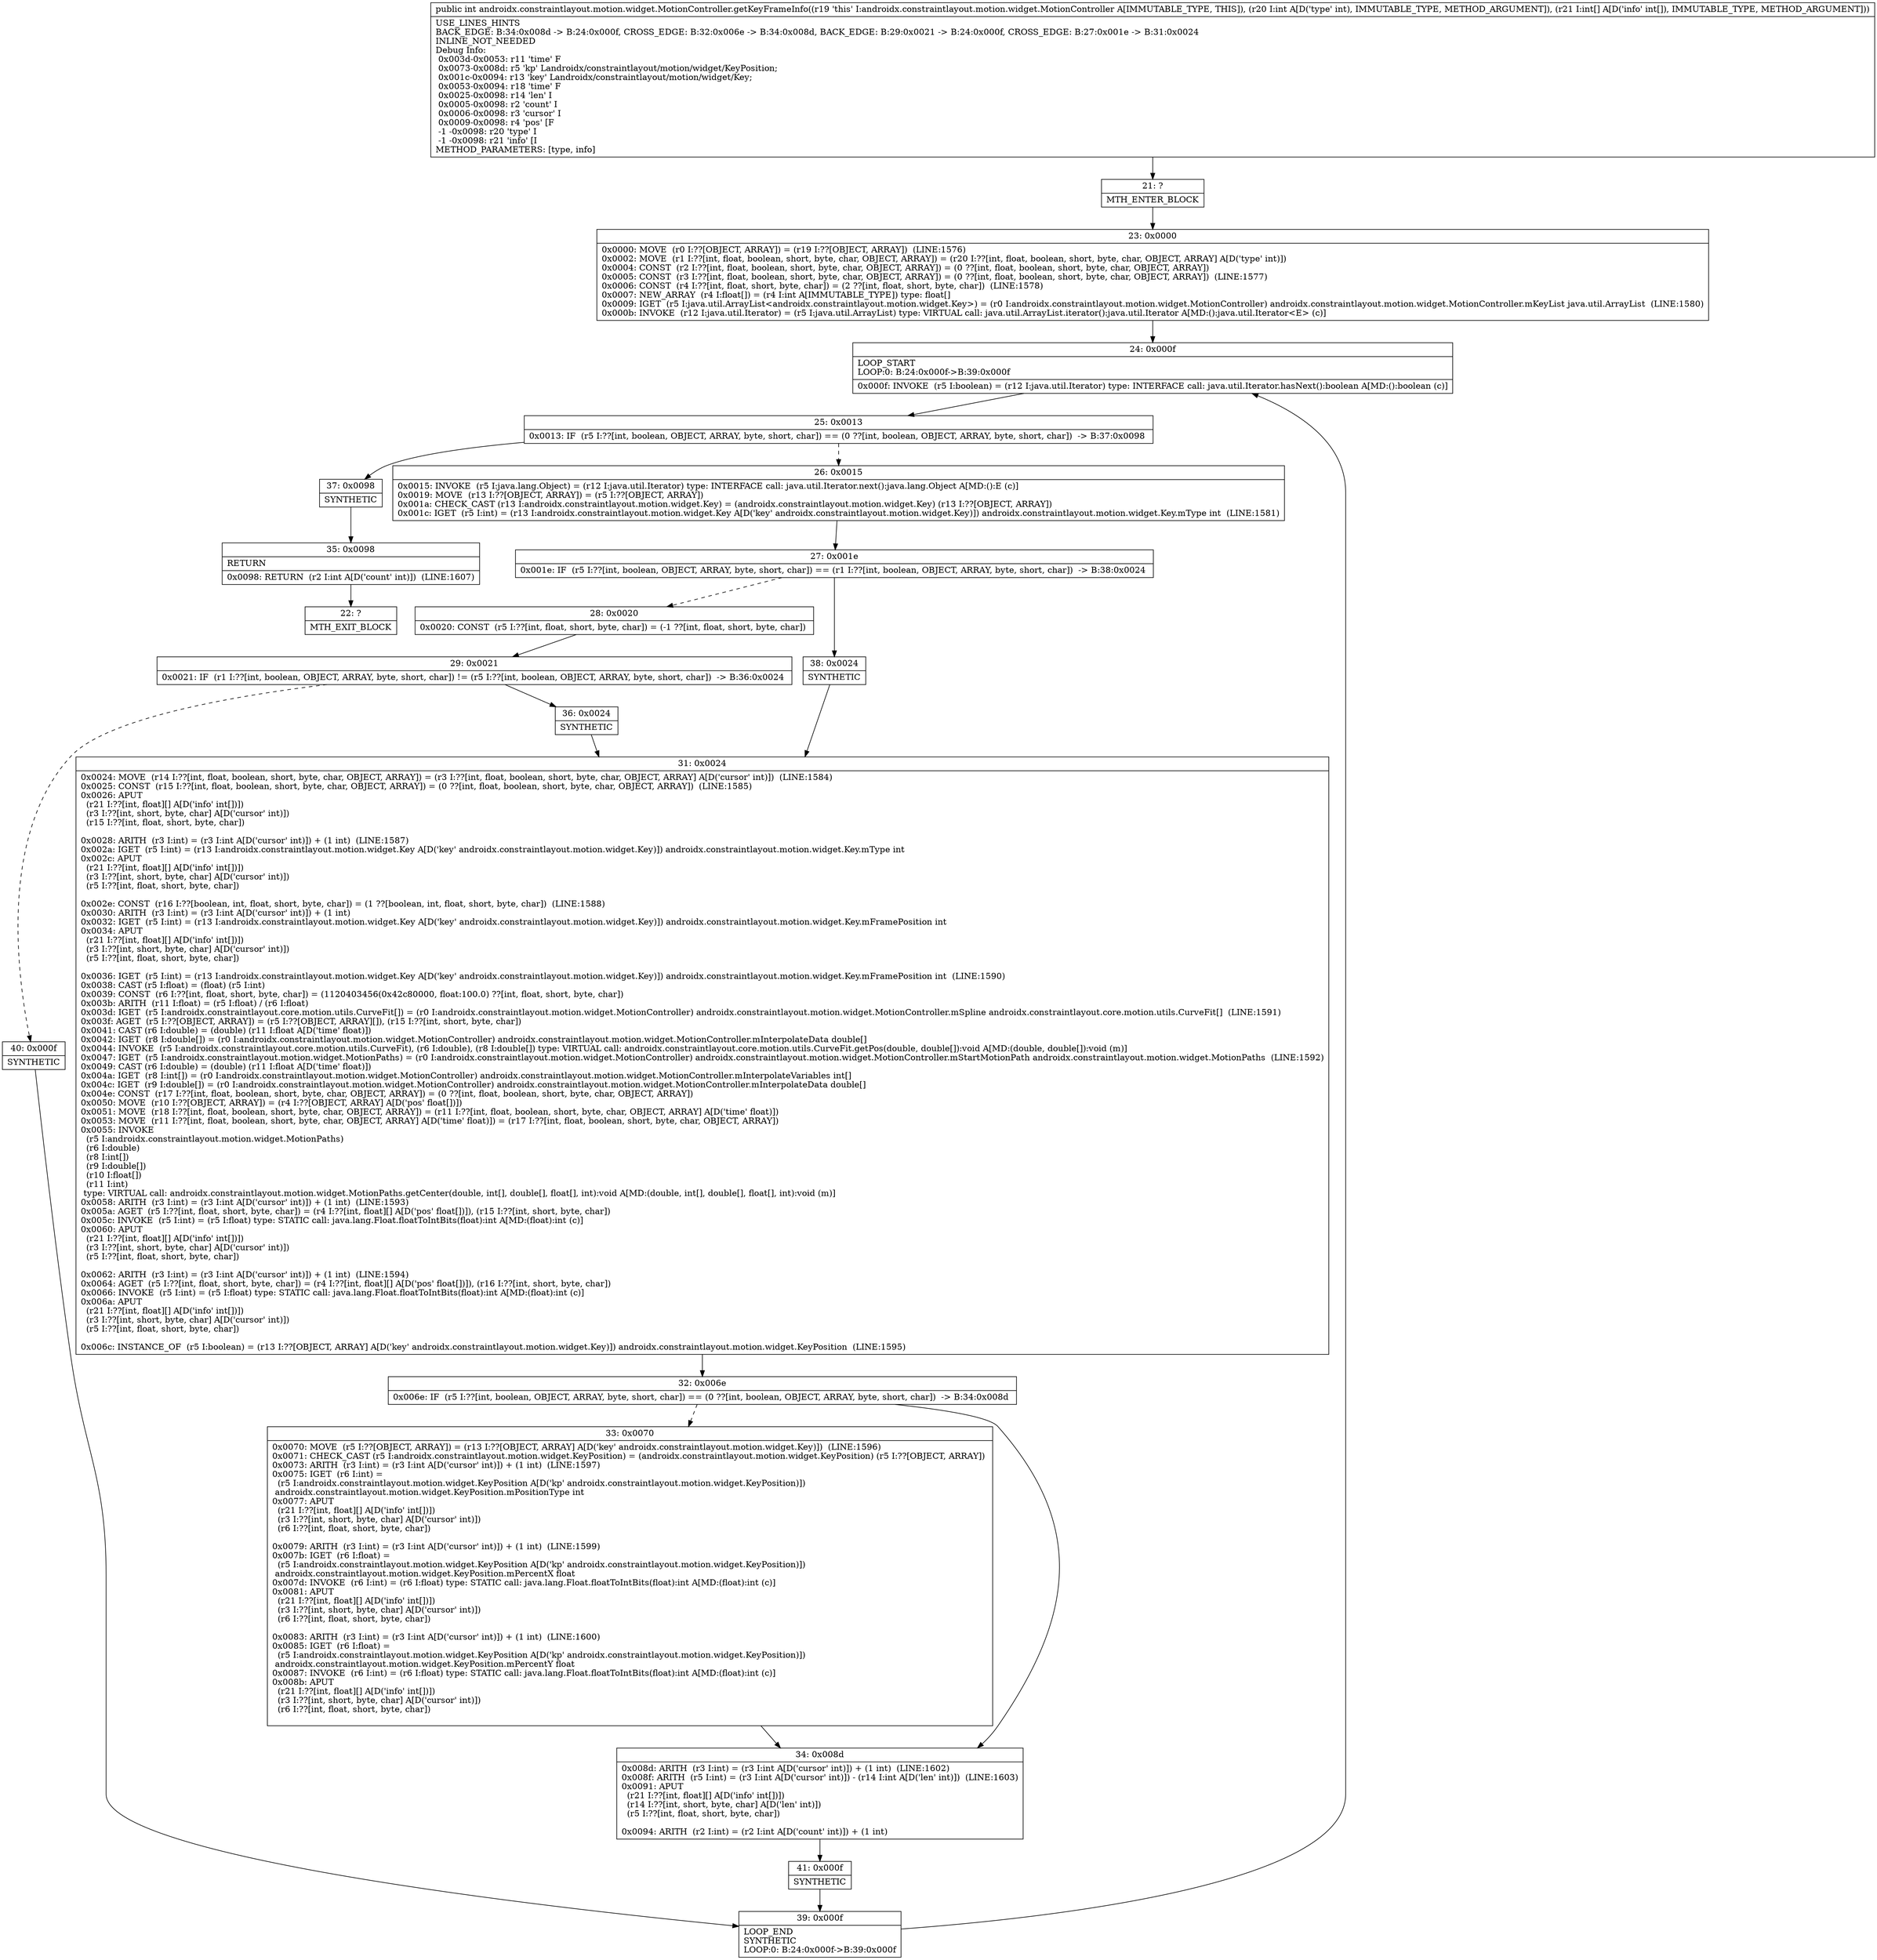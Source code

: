 digraph "CFG forandroidx.constraintlayout.motion.widget.MotionController.getKeyFrameInfo(I[I)I" {
Node_21 [shape=record,label="{21\:\ ?|MTH_ENTER_BLOCK\l}"];
Node_23 [shape=record,label="{23\:\ 0x0000|0x0000: MOVE  (r0 I:??[OBJECT, ARRAY]) = (r19 I:??[OBJECT, ARRAY])  (LINE:1576)\l0x0002: MOVE  (r1 I:??[int, float, boolean, short, byte, char, OBJECT, ARRAY]) = (r20 I:??[int, float, boolean, short, byte, char, OBJECT, ARRAY] A[D('type' int)]) \l0x0004: CONST  (r2 I:??[int, float, boolean, short, byte, char, OBJECT, ARRAY]) = (0 ??[int, float, boolean, short, byte, char, OBJECT, ARRAY]) \l0x0005: CONST  (r3 I:??[int, float, boolean, short, byte, char, OBJECT, ARRAY]) = (0 ??[int, float, boolean, short, byte, char, OBJECT, ARRAY])  (LINE:1577)\l0x0006: CONST  (r4 I:??[int, float, short, byte, char]) = (2 ??[int, float, short, byte, char])  (LINE:1578)\l0x0007: NEW_ARRAY  (r4 I:float[]) = (r4 I:int A[IMMUTABLE_TYPE]) type: float[] \l0x0009: IGET  (r5 I:java.util.ArrayList\<androidx.constraintlayout.motion.widget.Key\>) = (r0 I:androidx.constraintlayout.motion.widget.MotionController) androidx.constraintlayout.motion.widget.MotionController.mKeyList java.util.ArrayList  (LINE:1580)\l0x000b: INVOKE  (r12 I:java.util.Iterator) = (r5 I:java.util.ArrayList) type: VIRTUAL call: java.util.ArrayList.iterator():java.util.Iterator A[MD:():java.util.Iterator\<E\> (c)]\l}"];
Node_24 [shape=record,label="{24\:\ 0x000f|LOOP_START\lLOOP:0: B:24:0x000f\-\>B:39:0x000f\l|0x000f: INVOKE  (r5 I:boolean) = (r12 I:java.util.Iterator) type: INTERFACE call: java.util.Iterator.hasNext():boolean A[MD:():boolean (c)]\l}"];
Node_25 [shape=record,label="{25\:\ 0x0013|0x0013: IF  (r5 I:??[int, boolean, OBJECT, ARRAY, byte, short, char]) == (0 ??[int, boolean, OBJECT, ARRAY, byte, short, char])  \-\> B:37:0x0098 \l}"];
Node_26 [shape=record,label="{26\:\ 0x0015|0x0015: INVOKE  (r5 I:java.lang.Object) = (r12 I:java.util.Iterator) type: INTERFACE call: java.util.Iterator.next():java.lang.Object A[MD:():E (c)]\l0x0019: MOVE  (r13 I:??[OBJECT, ARRAY]) = (r5 I:??[OBJECT, ARRAY]) \l0x001a: CHECK_CAST (r13 I:androidx.constraintlayout.motion.widget.Key) = (androidx.constraintlayout.motion.widget.Key) (r13 I:??[OBJECT, ARRAY]) \l0x001c: IGET  (r5 I:int) = (r13 I:androidx.constraintlayout.motion.widget.Key A[D('key' androidx.constraintlayout.motion.widget.Key)]) androidx.constraintlayout.motion.widget.Key.mType int  (LINE:1581)\l}"];
Node_27 [shape=record,label="{27\:\ 0x001e|0x001e: IF  (r5 I:??[int, boolean, OBJECT, ARRAY, byte, short, char]) == (r1 I:??[int, boolean, OBJECT, ARRAY, byte, short, char])  \-\> B:38:0x0024 \l}"];
Node_28 [shape=record,label="{28\:\ 0x0020|0x0020: CONST  (r5 I:??[int, float, short, byte, char]) = (\-1 ??[int, float, short, byte, char]) \l}"];
Node_29 [shape=record,label="{29\:\ 0x0021|0x0021: IF  (r1 I:??[int, boolean, OBJECT, ARRAY, byte, short, char]) != (r5 I:??[int, boolean, OBJECT, ARRAY, byte, short, char])  \-\> B:36:0x0024 \l}"];
Node_36 [shape=record,label="{36\:\ 0x0024|SYNTHETIC\l}"];
Node_31 [shape=record,label="{31\:\ 0x0024|0x0024: MOVE  (r14 I:??[int, float, boolean, short, byte, char, OBJECT, ARRAY]) = (r3 I:??[int, float, boolean, short, byte, char, OBJECT, ARRAY] A[D('cursor' int)])  (LINE:1584)\l0x0025: CONST  (r15 I:??[int, float, boolean, short, byte, char, OBJECT, ARRAY]) = (0 ??[int, float, boolean, short, byte, char, OBJECT, ARRAY])  (LINE:1585)\l0x0026: APUT  \l  (r21 I:??[int, float][] A[D('info' int[])])\l  (r3 I:??[int, short, byte, char] A[D('cursor' int)])\l  (r15 I:??[int, float, short, byte, char])\l \l0x0028: ARITH  (r3 I:int) = (r3 I:int A[D('cursor' int)]) + (1 int)  (LINE:1587)\l0x002a: IGET  (r5 I:int) = (r13 I:androidx.constraintlayout.motion.widget.Key A[D('key' androidx.constraintlayout.motion.widget.Key)]) androidx.constraintlayout.motion.widget.Key.mType int \l0x002c: APUT  \l  (r21 I:??[int, float][] A[D('info' int[])])\l  (r3 I:??[int, short, byte, char] A[D('cursor' int)])\l  (r5 I:??[int, float, short, byte, char])\l \l0x002e: CONST  (r16 I:??[boolean, int, float, short, byte, char]) = (1 ??[boolean, int, float, short, byte, char])  (LINE:1588)\l0x0030: ARITH  (r3 I:int) = (r3 I:int A[D('cursor' int)]) + (1 int) \l0x0032: IGET  (r5 I:int) = (r13 I:androidx.constraintlayout.motion.widget.Key A[D('key' androidx.constraintlayout.motion.widget.Key)]) androidx.constraintlayout.motion.widget.Key.mFramePosition int \l0x0034: APUT  \l  (r21 I:??[int, float][] A[D('info' int[])])\l  (r3 I:??[int, short, byte, char] A[D('cursor' int)])\l  (r5 I:??[int, float, short, byte, char])\l \l0x0036: IGET  (r5 I:int) = (r13 I:androidx.constraintlayout.motion.widget.Key A[D('key' androidx.constraintlayout.motion.widget.Key)]) androidx.constraintlayout.motion.widget.Key.mFramePosition int  (LINE:1590)\l0x0038: CAST (r5 I:float) = (float) (r5 I:int) \l0x0039: CONST  (r6 I:??[int, float, short, byte, char]) = (1120403456(0x42c80000, float:100.0) ??[int, float, short, byte, char]) \l0x003b: ARITH  (r11 I:float) = (r5 I:float) \/ (r6 I:float) \l0x003d: IGET  (r5 I:androidx.constraintlayout.core.motion.utils.CurveFit[]) = (r0 I:androidx.constraintlayout.motion.widget.MotionController) androidx.constraintlayout.motion.widget.MotionController.mSpline androidx.constraintlayout.core.motion.utils.CurveFit[]  (LINE:1591)\l0x003f: AGET  (r5 I:??[OBJECT, ARRAY]) = (r5 I:??[OBJECT, ARRAY][]), (r15 I:??[int, short, byte, char]) \l0x0041: CAST (r6 I:double) = (double) (r11 I:float A[D('time' float)]) \l0x0042: IGET  (r8 I:double[]) = (r0 I:androidx.constraintlayout.motion.widget.MotionController) androidx.constraintlayout.motion.widget.MotionController.mInterpolateData double[] \l0x0044: INVOKE  (r5 I:androidx.constraintlayout.core.motion.utils.CurveFit), (r6 I:double), (r8 I:double[]) type: VIRTUAL call: androidx.constraintlayout.core.motion.utils.CurveFit.getPos(double, double[]):void A[MD:(double, double[]):void (m)]\l0x0047: IGET  (r5 I:androidx.constraintlayout.motion.widget.MotionPaths) = (r0 I:androidx.constraintlayout.motion.widget.MotionController) androidx.constraintlayout.motion.widget.MotionController.mStartMotionPath androidx.constraintlayout.motion.widget.MotionPaths  (LINE:1592)\l0x0049: CAST (r6 I:double) = (double) (r11 I:float A[D('time' float)]) \l0x004a: IGET  (r8 I:int[]) = (r0 I:androidx.constraintlayout.motion.widget.MotionController) androidx.constraintlayout.motion.widget.MotionController.mInterpolateVariables int[] \l0x004c: IGET  (r9 I:double[]) = (r0 I:androidx.constraintlayout.motion.widget.MotionController) androidx.constraintlayout.motion.widget.MotionController.mInterpolateData double[] \l0x004e: CONST  (r17 I:??[int, float, boolean, short, byte, char, OBJECT, ARRAY]) = (0 ??[int, float, boolean, short, byte, char, OBJECT, ARRAY]) \l0x0050: MOVE  (r10 I:??[OBJECT, ARRAY]) = (r4 I:??[OBJECT, ARRAY] A[D('pos' float[])]) \l0x0051: MOVE  (r18 I:??[int, float, boolean, short, byte, char, OBJECT, ARRAY]) = (r11 I:??[int, float, boolean, short, byte, char, OBJECT, ARRAY] A[D('time' float)]) \l0x0053: MOVE  (r11 I:??[int, float, boolean, short, byte, char, OBJECT, ARRAY] A[D('time' float)]) = (r17 I:??[int, float, boolean, short, byte, char, OBJECT, ARRAY]) \l0x0055: INVOKE  \l  (r5 I:androidx.constraintlayout.motion.widget.MotionPaths)\l  (r6 I:double)\l  (r8 I:int[])\l  (r9 I:double[])\l  (r10 I:float[])\l  (r11 I:int)\l type: VIRTUAL call: androidx.constraintlayout.motion.widget.MotionPaths.getCenter(double, int[], double[], float[], int):void A[MD:(double, int[], double[], float[], int):void (m)]\l0x0058: ARITH  (r3 I:int) = (r3 I:int A[D('cursor' int)]) + (1 int)  (LINE:1593)\l0x005a: AGET  (r5 I:??[int, float, short, byte, char]) = (r4 I:??[int, float][] A[D('pos' float[])]), (r15 I:??[int, short, byte, char]) \l0x005c: INVOKE  (r5 I:int) = (r5 I:float) type: STATIC call: java.lang.Float.floatToIntBits(float):int A[MD:(float):int (c)]\l0x0060: APUT  \l  (r21 I:??[int, float][] A[D('info' int[])])\l  (r3 I:??[int, short, byte, char] A[D('cursor' int)])\l  (r5 I:??[int, float, short, byte, char])\l \l0x0062: ARITH  (r3 I:int) = (r3 I:int A[D('cursor' int)]) + (1 int)  (LINE:1594)\l0x0064: AGET  (r5 I:??[int, float, short, byte, char]) = (r4 I:??[int, float][] A[D('pos' float[])]), (r16 I:??[int, short, byte, char]) \l0x0066: INVOKE  (r5 I:int) = (r5 I:float) type: STATIC call: java.lang.Float.floatToIntBits(float):int A[MD:(float):int (c)]\l0x006a: APUT  \l  (r21 I:??[int, float][] A[D('info' int[])])\l  (r3 I:??[int, short, byte, char] A[D('cursor' int)])\l  (r5 I:??[int, float, short, byte, char])\l \l0x006c: INSTANCE_OF  (r5 I:boolean) = (r13 I:??[OBJECT, ARRAY] A[D('key' androidx.constraintlayout.motion.widget.Key)]) androidx.constraintlayout.motion.widget.KeyPosition  (LINE:1595)\l}"];
Node_32 [shape=record,label="{32\:\ 0x006e|0x006e: IF  (r5 I:??[int, boolean, OBJECT, ARRAY, byte, short, char]) == (0 ??[int, boolean, OBJECT, ARRAY, byte, short, char])  \-\> B:34:0x008d \l}"];
Node_33 [shape=record,label="{33\:\ 0x0070|0x0070: MOVE  (r5 I:??[OBJECT, ARRAY]) = (r13 I:??[OBJECT, ARRAY] A[D('key' androidx.constraintlayout.motion.widget.Key)])  (LINE:1596)\l0x0071: CHECK_CAST (r5 I:androidx.constraintlayout.motion.widget.KeyPosition) = (androidx.constraintlayout.motion.widget.KeyPosition) (r5 I:??[OBJECT, ARRAY]) \l0x0073: ARITH  (r3 I:int) = (r3 I:int A[D('cursor' int)]) + (1 int)  (LINE:1597)\l0x0075: IGET  (r6 I:int) = \l  (r5 I:androidx.constraintlayout.motion.widget.KeyPosition A[D('kp' androidx.constraintlayout.motion.widget.KeyPosition)])\l androidx.constraintlayout.motion.widget.KeyPosition.mPositionType int \l0x0077: APUT  \l  (r21 I:??[int, float][] A[D('info' int[])])\l  (r3 I:??[int, short, byte, char] A[D('cursor' int)])\l  (r6 I:??[int, float, short, byte, char])\l \l0x0079: ARITH  (r3 I:int) = (r3 I:int A[D('cursor' int)]) + (1 int)  (LINE:1599)\l0x007b: IGET  (r6 I:float) = \l  (r5 I:androidx.constraintlayout.motion.widget.KeyPosition A[D('kp' androidx.constraintlayout.motion.widget.KeyPosition)])\l androidx.constraintlayout.motion.widget.KeyPosition.mPercentX float \l0x007d: INVOKE  (r6 I:int) = (r6 I:float) type: STATIC call: java.lang.Float.floatToIntBits(float):int A[MD:(float):int (c)]\l0x0081: APUT  \l  (r21 I:??[int, float][] A[D('info' int[])])\l  (r3 I:??[int, short, byte, char] A[D('cursor' int)])\l  (r6 I:??[int, float, short, byte, char])\l \l0x0083: ARITH  (r3 I:int) = (r3 I:int A[D('cursor' int)]) + (1 int)  (LINE:1600)\l0x0085: IGET  (r6 I:float) = \l  (r5 I:androidx.constraintlayout.motion.widget.KeyPosition A[D('kp' androidx.constraintlayout.motion.widget.KeyPosition)])\l androidx.constraintlayout.motion.widget.KeyPosition.mPercentY float \l0x0087: INVOKE  (r6 I:int) = (r6 I:float) type: STATIC call: java.lang.Float.floatToIntBits(float):int A[MD:(float):int (c)]\l0x008b: APUT  \l  (r21 I:??[int, float][] A[D('info' int[])])\l  (r3 I:??[int, short, byte, char] A[D('cursor' int)])\l  (r6 I:??[int, float, short, byte, char])\l \l}"];
Node_34 [shape=record,label="{34\:\ 0x008d|0x008d: ARITH  (r3 I:int) = (r3 I:int A[D('cursor' int)]) + (1 int)  (LINE:1602)\l0x008f: ARITH  (r5 I:int) = (r3 I:int A[D('cursor' int)]) \- (r14 I:int A[D('len' int)])  (LINE:1603)\l0x0091: APUT  \l  (r21 I:??[int, float][] A[D('info' int[])])\l  (r14 I:??[int, short, byte, char] A[D('len' int)])\l  (r5 I:??[int, float, short, byte, char])\l \l0x0094: ARITH  (r2 I:int) = (r2 I:int A[D('count' int)]) + (1 int) \l}"];
Node_41 [shape=record,label="{41\:\ 0x000f|SYNTHETIC\l}"];
Node_39 [shape=record,label="{39\:\ 0x000f|LOOP_END\lSYNTHETIC\lLOOP:0: B:24:0x000f\-\>B:39:0x000f\l}"];
Node_40 [shape=record,label="{40\:\ 0x000f|SYNTHETIC\l}"];
Node_38 [shape=record,label="{38\:\ 0x0024|SYNTHETIC\l}"];
Node_37 [shape=record,label="{37\:\ 0x0098|SYNTHETIC\l}"];
Node_35 [shape=record,label="{35\:\ 0x0098|RETURN\l|0x0098: RETURN  (r2 I:int A[D('count' int)])  (LINE:1607)\l}"];
Node_22 [shape=record,label="{22\:\ ?|MTH_EXIT_BLOCK\l}"];
MethodNode[shape=record,label="{public int androidx.constraintlayout.motion.widget.MotionController.getKeyFrameInfo((r19 'this' I:androidx.constraintlayout.motion.widget.MotionController A[IMMUTABLE_TYPE, THIS]), (r20 I:int A[D('type' int), IMMUTABLE_TYPE, METHOD_ARGUMENT]), (r21 I:int[] A[D('info' int[]), IMMUTABLE_TYPE, METHOD_ARGUMENT]))  | USE_LINES_HINTS\lBACK_EDGE: B:34:0x008d \-\> B:24:0x000f, CROSS_EDGE: B:32:0x006e \-\> B:34:0x008d, BACK_EDGE: B:29:0x0021 \-\> B:24:0x000f, CROSS_EDGE: B:27:0x001e \-\> B:31:0x0024\lINLINE_NOT_NEEDED\lDebug Info:\l  0x003d\-0x0053: r11 'time' F\l  0x0073\-0x008d: r5 'kp' Landroidx\/constraintlayout\/motion\/widget\/KeyPosition;\l  0x001c\-0x0094: r13 'key' Landroidx\/constraintlayout\/motion\/widget\/Key;\l  0x0053\-0x0094: r18 'time' F\l  0x0025\-0x0098: r14 'len' I\l  0x0005\-0x0098: r2 'count' I\l  0x0006\-0x0098: r3 'cursor' I\l  0x0009\-0x0098: r4 'pos' [F\l  \-1 \-0x0098: r20 'type' I\l  \-1 \-0x0098: r21 'info' [I\lMETHOD_PARAMETERS: [type, info]\l}"];
MethodNode -> Node_21;Node_21 -> Node_23;
Node_23 -> Node_24;
Node_24 -> Node_25;
Node_25 -> Node_26[style=dashed];
Node_25 -> Node_37;
Node_26 -> Node_27;
Node_27 -> Node_28[style=dashed];
Node_27 -> Node_38;
Node_28 -> Node_29;
Node_29 -> Node_36;
Node_29 -> Node_40[style=dashed];
Node_36 -> Node_31;
Node_31 -> Node_32;
Node_32 -> Node_33[style=dashed];
Node_32 -> Node_34;
Node_33 -> Node_34;
Node_34 -> Node_41;
Node_41 -> Node_39;
Node_39 -> Node_24;
Node_40 -> Node_39;
Node_38 -> Node_31;
Node_37 -> Node_35;
Node_35 -> Node_22;
}

